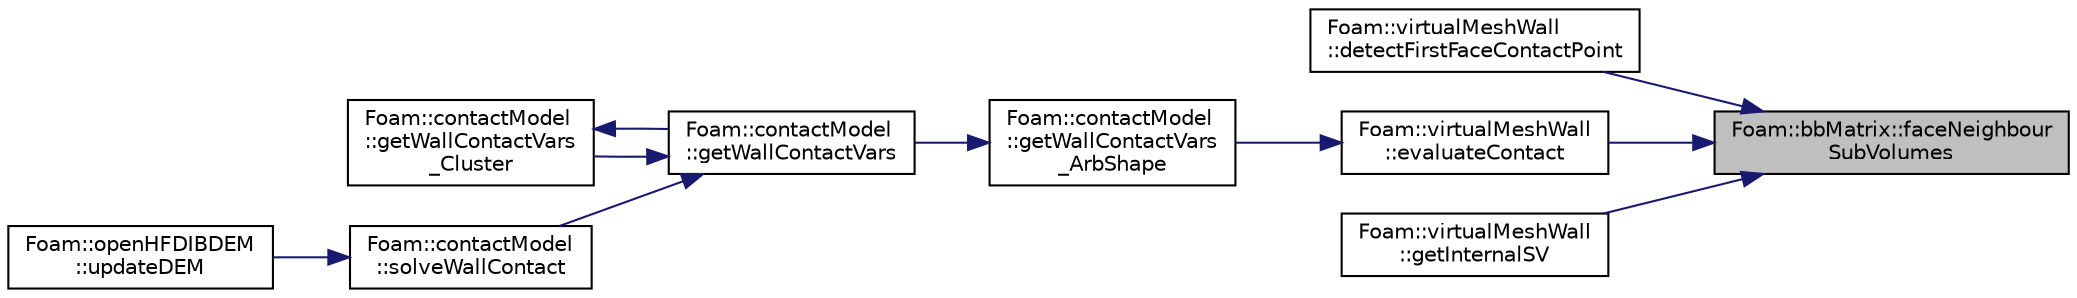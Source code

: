 digraph "Foam::bbMatrix::faceNeighbourSubVolumes"
{
 // LATEX_PDF_SIZE
  edge [fontname="Helvetica",fontsize="10",labelfontname="Helvetica",labelfontsize="10"];
  node [fontname="Helvetica",fontsize="10",shape=record];
  rankdir="RL";
  Node1 [label="Foam::bbMatrix::faceNeighbour\lSubVolumes",height=0.2,width=0.4,color="black", fillcolor="grey75", style="filled", fontcolor="black",tooltip=" "];
  Node1 -> Node2 [dir="back",color="midnightblue",fontsize="10",style="solid"];
  Node2 [label="Foam::virtualMeshWall\l::detectFirstFaceContactPoint",height=0.2,width=0.4,color="black", fillcolor="white", style="filled",URL="$classFoam_1_1virtualMeshWall.html#a493c9c144c45daae654c8805bed08eca",tooltip=" "];
  Node1 -> Node3 [dir="back",color="midnightblue",fontsize="10",style="solid"];
  Node3 [label="Foam::virtualMeshWall\l::evaluateContact",height=0.2,width=0.4,color="black", fillcolor="white", style="filled",URL="$classFoam_1_1virtualMeshWall.html#a3579436720c2e5fcceea3ab96584cef4",tooltip=" "];
  Node3 -> Node4 [dir="back",color="midnightblue",fontsize="10",style="solid"];
  Node4 [label="Foam::contactModel\l::getWallContactVars\l_ArbShape",height=0.2,width=0.4,color="black", fillcolor="white", style="filled",URL="$namespaceFoam_1_1contactModel.html#a2ca5920582a637b866f11430e86e87cf",tooltip=" "];
  Node4 -> Node5 [dir="back",color="midnightblue",fontsize="10",style="solid"];
  Node5 [label="Foam::contactModel\l::getWallContactVars",height=0.2,width=0.4,color="black", fillcolor="white", style="filled",URL="$namespaceFoam_1_1contactModel.html#a133ce31f847a9343816fc68c01b2004b",tooltip=" "];
  Node5 -> Node6 [dir="back",color="midnightblue",fontsize="10",style="solid"];
  Node6 [label="Foam::contactModel\l::getWallContactVars\l_Cluster",height=0.2,width=0.4,color="black", fillcolor="white", style="filled",URL="$namespaceFoam_1_1contactModel.html#a63c79957b49d3cde697bb4791d1cc6b4",tooltip=" "];
  Node6 -> Node5 [dir="back",color="midnightblue",fontsize="10",style="solid"];
  Node5 -> Node7 [dir="back",color="midnightblue",fontsize="10",style="solid"];
  Node7 [label="Foam::contactModel\l::solveWallContact",height=0.2,width=0.4,color="black", fillcolor="white", style="filled",URL="$namespaceFoam_1_1contactModel.html#aff2224d04310d3d48f3221a9633dbff9",tooltip=" "];
  Node7 -> Node8 [dir="back",color="midnightblue",fontsize="10",style="solid"];
  Node8 [label="Foam::openHFDIBDEM\l::updateDEM",height=0.2,width=0.4,color="black", fillcolor="white", style="filled",URL="$classFoam_1_1openHFDIBDEM.html#a631520a4cab61268624eada0bb3497f0",tooltip=" "];
  Node1 -> Node9 [dir="back",color="midnightblue",fontsize="10",style="solid"];
  Node9 [label="Foam::virtualMeshWall\l::getInternalSV",height=0.2,width=0.4,color="black", fillcolor="white", style="filled",URL="$classFoam_1_1virtualMeshWall.html#aa22cdb168de3f2f0d3f0f9c0f2cd57c4",tooltip=" "];
}
